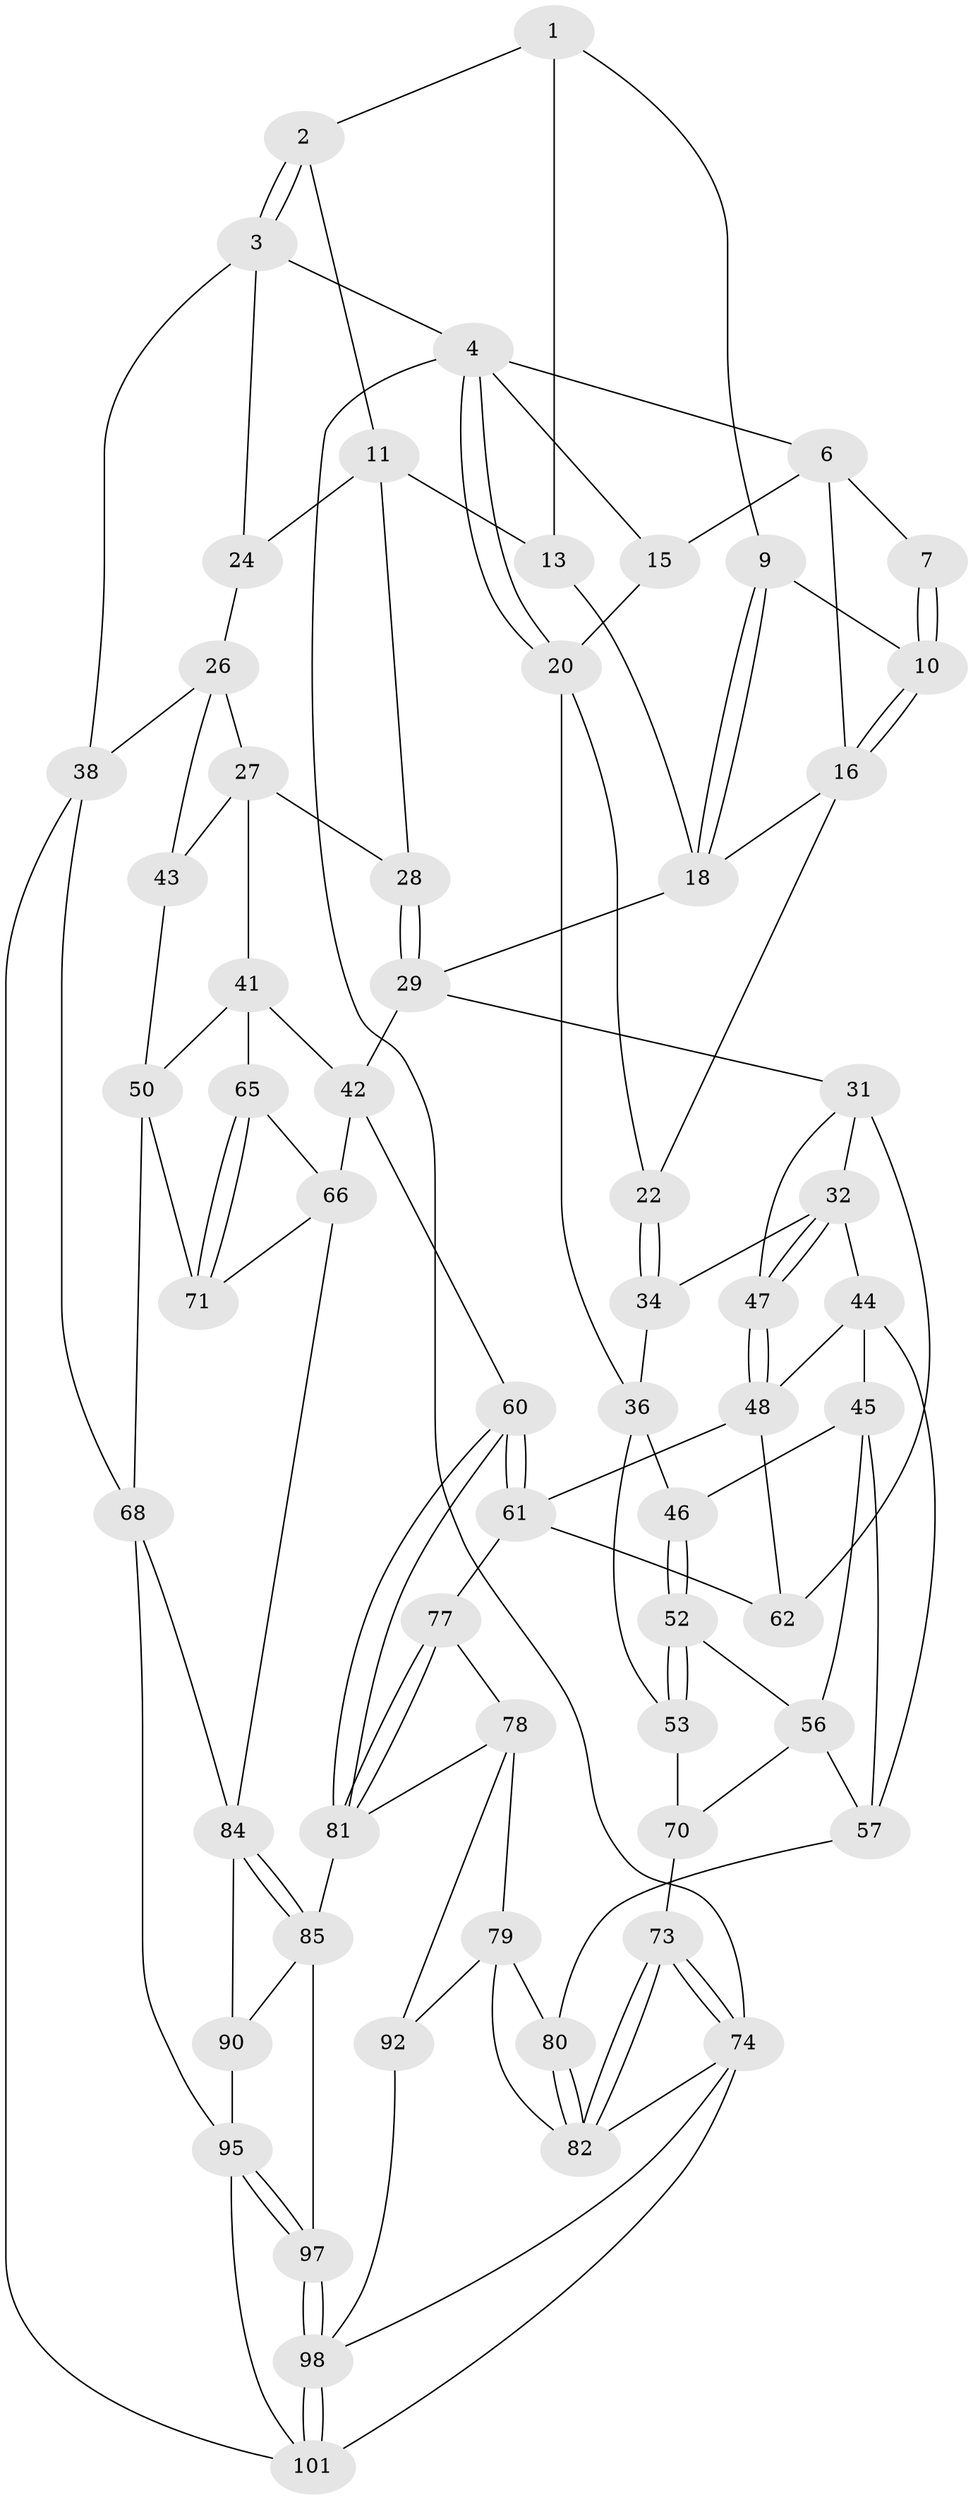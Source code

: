 // original degree distribution, {3: 0.019801980198019802, 4: 0.27722772277227725, 6: 0.24752475247524752, 5: 0.45544554455445546}
// Generated by graph-tools (version 1.1) at 2025/38/02/21/25 10:38:58]
// undirected, 62 vertices, 133 edges
graph export_dot {
graph [start="1"]
  node [color=gray90,style=filled];
  1 [pos="+0.6057305316356502+0",super="+8"];
  2 [pos="+0.8171005718081336+0"];
  3 [pos="+1+0",super="+25"];
  4 [pos="+0+0",super="+5"];
  6 [pos="+0.3079218656690944+0",super="+14"];
  7 [pos="+0.4013556056306694+0"];
  9 [pos="+0.48855938888808154+0.06195730995995612"];
  10 [pos="+0.4412739943689705+0"];
  11 [pos="+0.8245149752770995+0.03856170223167419",super="+12"];
  13 [pos="+0.6103849985154908+0.06642788040438666"];
  15 [pos="+0.1350610363833073+0.07918225100485846"];
  16 [pos="+0.38934099249939186+0.15386984454888855",super="+17"];
  18 [pos="+0.500731647615622+0.13400809611697423",super="+19"];
  20 [pos="+0+0",super="+21"];
  22 [pos="+0.322419790221589+0.13558507045386708",super="+23"];
  24 [pos="+0.8901715584848311+0.10209184061285179"];
  26 [pos="+0.8510885773018465+0.29127903620924145",super="+39"];
  27 [pos="+0.8281361373284273+0.30127213817193566",super="+40"];
  28 [pos="+0.6953902124716597+0.22630971992059473"];
  29 [pos="+0.5144046233715835+0.3326735275210952",super="+30"];
  31 [pos="+0.4938633063816361+0.36268211567245545",super="+58"];
  32 [pos="+0.3801277807311792+0.3649207664049111",super="+33"];
  34 [pos="+0.24782020447128547+0.30860960416732963",super="+35"];
  36 [pos="+0.039743765304246295+0.3086058304914585",super="+37"];
  38 [pos="+1+0.32573089772994923",super="+67"];
  41 [pos="+0.8010096869771073+0.40866776037917973",super="+51"];
  42 [pos="+0.6530017876034205+0.45839402754658154",super="+59"];
  43 [pos="+0.9337370369205603+0.45289702993897457"];
  44 [pos="+0.2608507560511031+0.4089474525639391",super="+49"];
  45 [pos="+0.1449131163976459+0.453768150498999",super="+55"];
  46 [pos="+0.0930019194006332+0.41464608592883556"];
  47 [pos="+0.264658729262154+0.5555946972046061"];
  48 [pos="+0.25728604237859676+0.5615220180835937",super="+75"];
  50 [pos="+0.9117048656531221+0.5258258644879602",super="+69"];
  52 [pos="+0.05267961815632947+0.5409049068088029"];
  53 [pos="+0.034905478216031356+0.5622837700168328",super="+54"];
  56 [pos="+0.11967407934827723+0.5455270756776535",super="+64"];
  57 [pos="+0.24559270117952794+0.5630737457912827",super="+63"];
  60 [pos="+0.5757791734545629+0.6773662487137122"];
  61 [pos="+0.4681056651923153+0.5706311471589245",super="+76"];
  62 [pos="+0.46650835053462136+0.5091699264444265"];
  65 [pos="+0.8210552808634531+0.5503813347662316"];
  66 [pos="+0.6951045594354355+0.6186528967886812",super="+83"];
  68 [pos="+1+0.7308130470410771",super="+88"];
  70 [pos="+0.1012187759619043+0.6561742573509646",super="+72"];
  71 [pos="+0.9051400397666237+0.6640118607441332"];
  73 [pos="+0+1"];
  74 [pos="+0+1",super="+100"];
  77 [pos="+0.35525518709476117+0.6800802903828074"];
  78 [pos="+0.31924277141107804+0.7282641977768037",super="+87"];
  79 [pos="+0.23708403543488094+0.7813633096243249",super="+93"];
  80 [pos="+0.232951226550113+0.7816961559758473"];
  81 [pos="+0.5379069166750543+0.787874896376036",super="+86"];
  82 [pos="+0.15975426374451987+0.8619506786165864",super="+94"];
  84 [pos="+0.7787856548733231+0.748125852981823",super="+89"];
  85 [pos="+0.6230085245419928+0.9016481256659107",super="+91"];
  90 [pos="+0.8251939665471383+0.87005088014058"];
  92 [pos="+0.38945948893572935+0.8768829585144358"];
  95 [pos="+0.9550029013838508+0.8694243886442045",super="+96"];
  97 [pos="+0.6731471110627745+1"];
  98 [pos="+0.6695561986345651+1",super="+99"];
  101 [pos="+0.8405504288514916+1"];
  1 -- 2;
  1 -- 13;
  1 -- 9;
  2 -- 3;
  2 -- 3;
  2 -- 11;
  3 -- 4;
  3 -- 38 [weight=2];
  3 -- 24;
  4 -- 20;
  4 -- 20;
  4 -- 74;
  4 -- 6;
  4 -- 15;
  6 -- 7;
  6 -- 16;
  6 -- 15;
  7 -- 10;
  7 -- 10;
  9 -- 10;
  9 -- 18;
  9 -- 18;
  10 -- 16;
  10 -- 16;
  11 -- 24;
  11 -- 28;
  11 -- 13;
  13 -- 18;
  15 -- 20;
  16 -- 18;
  16 -- 22;
  18 -- 29;
  20 -- 36;
  20 -- 22;
  22 -- 34 [weight=2];
  22 -- 34;
  24 -- 26;
  26 -- 27;
  26 -- 43;
  26 -- 38;
  27 -- 28;
  27 -- 41;
  27 -- 43;
  28 -- 29;
  28 -- 29;
  29 -- 42;
  29 -- 31;
  31 -- 32;
  31 -- 47;
  31 -- 62;
  32 -- 47;
  32 -- 47;
  32 -- 34;
  32 -- 44;
  34 -- 36;
  36 -- 46;
  36 -- 53;
  38 -- 68;
  38 -- 101;
  41 -- 42;
  41 -- 65;
  41 -- 50;
  42 -- 60;
  42 -- 66;
  43 -- 50;
  44 -- 45;
  44 -- 48;
  44 -- 57;
  45 -- 46;
  45 -- 56;
  45 -- 57;
  46 -- 52;
  46 -- 52;
  47 -- 48;
  47 -- 48;
  48 -- 62;
  48 -- 61;
  50 -- 68;
  50 -- 71;
  52 -- 53;
  52 -- 53;
  52 -- 56;
  53 -- 70 [weight=2];
  56 -- 70;
  56 -- 57;
  57 -- 80;
  60 -- 61;
  60 -- 61;
  60 -- 81;
  60 -- 81;
  61 -- 62;
  61 -- 77;
  65 -- 66;
  65 -- 71;
  65 -- 71;
  66 -- 84;
  66 -- 71;
  68 -- 95;
  68 -- 84;
  70 -- 73;
  73 -- 74;
  73 -- 74;
  73 -- 82;
  73 -- 82;
  74 -- 101;
  74 -- 82;
  74 -- 98;
  77 -- 78;
  77 -- 81;
  77 -- 81;
  78 -- 79;
  78 -- 81;
  78 -- 92;
  79 -- 80;
  79 -- 82;
  79 -- 92;
  80 -- 82;
  80 -- 82;
  81 -- 85;
  84 -- 85;
  84 -- 85;
  84 -- 90;
  85 -- 97;
  85 -- 90;
  90 -- 95;
  92 -- 98;
  95 -- 97;
  95 -- 97;
  95 -- 101;
  97 -- 98;
  97 -- 98;
  98 -- 101;
  98 -- 101;
}
